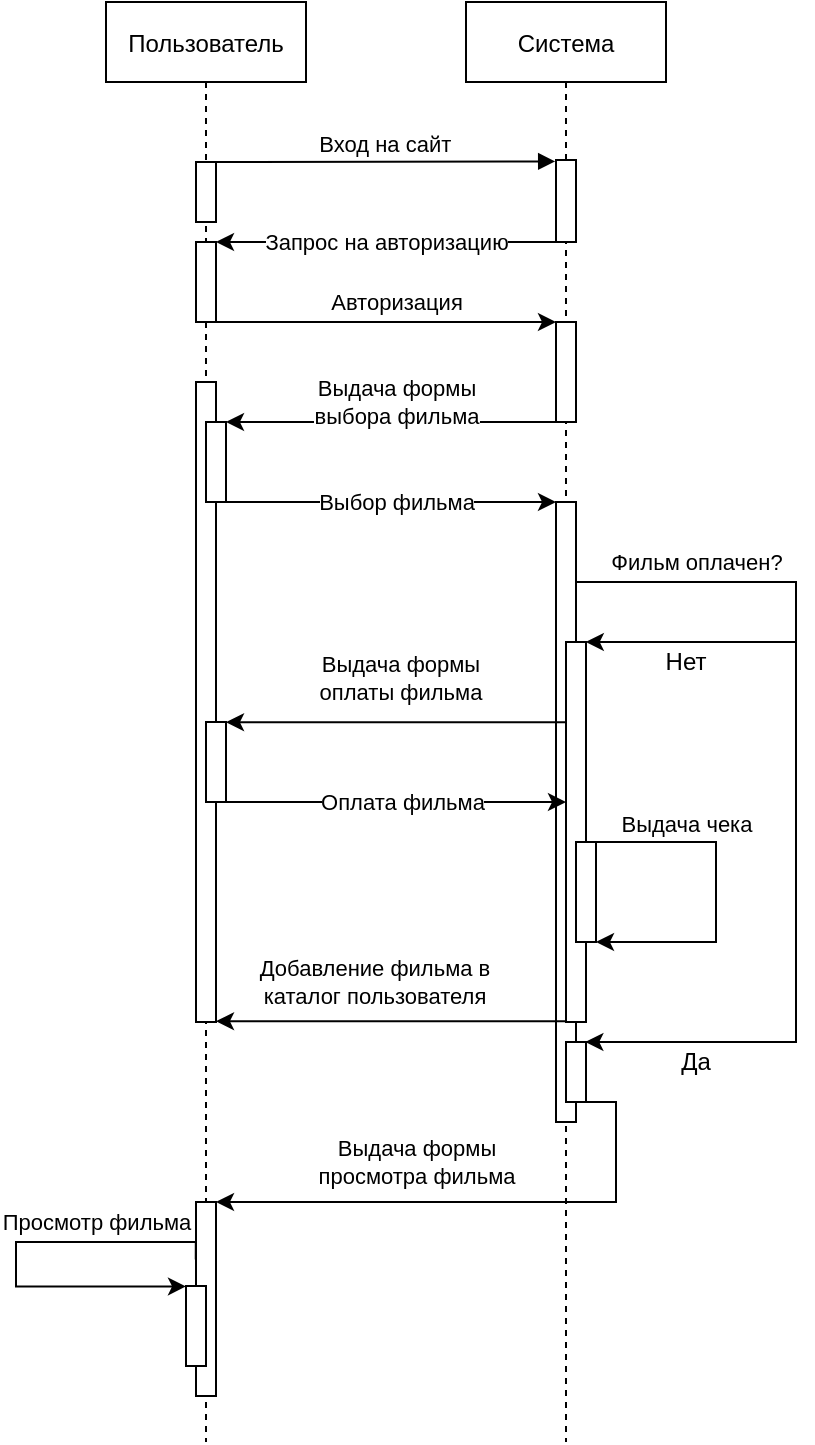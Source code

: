 <mxfile version="17.1.3" type="device"><diagram id="kgpKYQtTHZ0yAKxKKP6v" name="Page-1"><mxGraphModel dx="1185" dy="628" grid="1" gridSize="10" guides="1" tooltips="1" connect="1" arrows="1" fold="1" page="1" pageScale="1" pageWidth="850" pageHeight="1100" math="0" shadow="0"><root><mxCell id="0"/><mxCell id="1" parent="0"/><mxCell id="3nuBFxr9cyL0pnOWT2aG-1" value="Пользователь" style="shape=umlLifeline;perimeter=lifelinePerimeter;container=1;collapsible=0;recursiveResize=0;rounded=0;shadow=0;strokeWidth=1;" parent="1" vertex="1"><mxGeometry x="305" y="80" width="100" height="720" as="geometry"/></mxCell><mxCell id="Xeq3GtCyi01hs1h0YEW6-10" value="" style="points=[];perimeter=orthogonalPerimeter;rounded=0;shadow=0;strokeWidth=1;" parent="3nuBFxr9cyL0pnOWT2aG-1" vertex="1"><mxGeometry x="45" y="120" width="10" height="40" as="geometry"/></mxCell><mxCell id="Xeq3GtCyi01hs1h0YEW6-23" value="" style="points=[];perimeter=orthogonalPerimeter;rounded=0;shadow=0;strokeWidth=1;" parent="3nuBFxr9cyL0pnOWT2aG-1" vertex="1"><mxGeometry x="45" y="80" width="10" height="30" as="geometry"/></mxCell><mxCell id="Xeq3GtCyi01hs1h0YEW6-37" value="" style="points=[];perimeter=orthogonalPerimeter;rounded=0;shadow=0;strokeWidth=1;" parent="3nuBFxr9cyL0pnOWT2aG-1" vertex="1"><mxGeometry x="45" y="190" width="10" height="320" as="geometry"/></mxCell><mxCell id="Xeq3GtCyi01hs1h0YEW6-15" value="" style="points=[];perimeter=orthogonalPerimeter;rounded=0;shadow=0;strokeWidth=1;" parent="3nuBFxr9cyL0pnOWT2aG-1" vertex="1"><mxGeometry x="50" y="210" width="10" height="40" as="geometry"/></mxCell><mxCell id="Xeq3GtCyi01hs1h0YEW6-30" value="" style="points=[];perimeter=orthogonalPerimeter;rounded=0;shadow=0;strokeWidth=1;" parent="3nuBFxr9cyL0pnOWT2aG-1" vertex="1"><mxGeometry x="50" y="360" width="10" height="40" as="geometry"/></mxCell><mxCell id="3nuBFxr9cyL0pnOWT2aG-5" value="Система" style="shape=umlLifeline;perimeter=lifelinePerimeter;container=1;collapsible=0;recursiveResize=0;rounded=0;shadow=0;strokeWidth=1;" parent="1" vertex="1"><mxGeometry x="485" y="80" width="100" height="720" as="geometry"/></mxCell><mxCell id="3nuBFxr9cyL0pnOWT2aG-6" value="" style="points=[];perimeter=orthogonalPerimeter;rounded=0;shadow=0;strokeWidth=1;" parent="3nuBFxr9cyL0pnOWT2aG-5" vertex="1"><mxGeometry x="45" y="79" width="10" height="41" as="geometry"/></mxCell><mxCell id="Xeq3GtCyi01hs1h0YEW6-12" value="" style="points=[];perimeter=orthogonalPerimeter;rounded=0;shadow=0;strokeWidth=1;" parent="3nuBFxr9cyL0pnOWT2aG-5" vertex="1"><mxGeometry x="45" y="160" width="10" height="50" as="geometry"/></mxCell><mxCell id="Xeq3GtCyi01hs1h0YEW6-22" value="Фильм оплачен?" style="edgeStyle=orthogonalEdgeStyle;rounded=0;orthogonalLoop=1;jettySize=auto;html=1;entryX=0.967;entryY=0;entryDx=0;entryDy=0;entryPerimeter=0;" parent="3nuBFxr9cyL0pnOWT2aG-5" source="Xeq3GtCyi01hs1h0YEW6-18" target="I3OV1TS2Kks7aP-Wz6Qk-3" edge="1"><mxGeometry x="-0.731" y="10" relative="1" as="geometry"><mxPoint x="85" y="520" as="targetPoint"/><Array as="points"><mxPoint x="165" y="290"/><mxPoint x="165" y="520"/></Array><mxPoint as="offset"/></mxGeometry></mxCell><mxCell id="Xeq3GtCyi01hs1h0YEW6-18" value="" style="points=[];perimeter=orthogonalPerimeter;rounded=0;shadow=0;strokeWidth=1;" parent="3nuBFxr9cyL0pnOWT2aG-5" vertex="1"><mxGeometry x="45" y="250" width="10" height="310" as="geometry"/></mxCell><mxCell id="Xeq3GtCyi01hs1h0YEW6-20" value="" style="points=[];perimeter=orthogonalPerimeter;rounded=0;shadow=0;strokeWidth=1;" parent="3nuBFxr9cyL0pnOWT2aG-5" vertex="1"><mxGeometry x="50" y="320" width="10" height="190" as="geometry"/></mxCell><mxCell id="I3OV1TS2Kks7aP-Wz6Qk-3" value="" style="points=[];perimeter=orthogonalPerimeter;rounded=0;shadow=0;strokeWidth=1;" vertex="1" parent="3nuBFxr9cyL0pnOWT2aG-5"><mxGeometry x="50" y="520" width="10" height="30" as="geometry"/></mxCell><mxCell id="I3OV1TS2Kks7aP-Wz6Qk-4" value="" style="endArrow=classic;html=1;rounded=0;entryX=0.99;entryY=0;entryDx=0;entryDy=0;entryPerimeter=0;" edge="1" parent="3nuBFxr9cyL0pnOWT2aG-5" target="Xeq3GtCyi01hs1h0YEW6-20"><mxGeometry width="50" height="50" relative="1" as="geometry"><mxPoint x="165" y="320" as="sourcePoint"/><mxPoint x="145" y="320" as="targetPoint"/></mxGeometry></mxCell><mxCell id="I3OV1TS2Kks7aP-Wz6Qk-7" value="" style="points=[];perimeter=orthogonalPerimeter;rounded=0;shadow=0;strokeWidth=1;" vertex="1" parent="3nuBFxr9cyL0pnOWT2aG-5"><mxGeometry x="55" y="420" width="10" height="50" as="geometry"/></mxCell><mxCell id="I3OV1TS2Kks7aP-Wz6Qk-8" style="edgeStyle=orthogonalEdgeStyle;rounded=0;orthogonalLoop=1;jettySize=auto;html=1;" edge="1" parent="3nuBFxr9cyL0pnOWT2aG-5" source="I3OV1TS2Kks7aP-Wz6Qk-7"><mxGeometry relative="1" as="geometry"><mxPoint x="65" y="470" as="targetPoint"/><Array as="points"><mxPoint x="125" y="420"/><mxPoint x="125" y="470"/></Array></mxGeometry></mxCell><mxCell id="I3OV1TS2Kks7aP-Wz6Qk-9" value="Выдача чека" style="edgeLabel;html=1;align=center;verticalAlign=middle;resizable=0;points=[];" vertex="1" connectable="0" parent="I3OV1TS2Kks7aP-Wz6Qk-8"><mxGeometry x="-0.713" y="-1" relative="1" as="geometry"><mxPoint x="20" y="-10" as="offset"/></mxGeometry></mxCell><mxCell id="3nuBFxr9cyL0pnOWT2aG-8" value="Вход на сайт" style="verticalAlign=bottom;endArrow=block;entryX=-0.04;entryY=0.017;shadow=0;strokeWidth=1;exitX=0.967;exitY=0;exitDx=0;exitDy=0;exitPerimeter=0;entryDx=0;entryDy=0;entryPerimeter=0;" parent="1" source="Xeq3GtCyi01hs1h0YEW6-23" target="3nuBFxr9cyL0pnOWT2aG-6" edge="1"><mxGeometry relative="1" as="geometry"><mxPoint x="370" y="159" as="sourcePoint"/></mxGeometry></mxCell><mxCell id="Xeq3GtCyi01hs1h0YEW6-14" value="Авторизация" style="edgeStyle=orthogonalEdgeStyle;rounded=0;orthogonalLoop=1;jettySize=auto;html=1;" parent="1" source="Xeq3GtCyi01hs1h0YEW6-10" target="Xeq3GtCyi01hs1h0YEW6-12" edge="1"><mxGeometry x="0.059" y="10" relative="1" as="geometry"><Array as="points"><mxPoint x="450" y="240"/><mxPoint x="450" y="240"/></Array><mxPoint as="offset"/></mxGeometry></mxCell><mxCell id="Xeq3GtCyi01hs1h0YEW6-16" value="Запрос на авторизацию" style="edgeStyle=orthogonalEdgeStyle;rounded=0;orthogonalLoop=1;jettySize=auto;html=1;" parent="1" source="3nuBFxr9cyL0pnOWT2aG-6" target="Xeq3GtCyi01hs1h0YEW6-10" edge="1"><mxGeometry relative="1" as="geometry"><Array as="points"><mxPoint x="490" y="200"/><mxPoint x="490" y="200"/></Array></mxGeometry></mxCell><mxCell id="Xeq3GtCyi01hs1h0YEW6-17" value="Выдача формы&lt;br&gt;выбора фильма" style="edgeStyle=orthogonalEdgeStyle;rounded=0;orthogonalLoop=1;jettySize=auto;html=1;" parent="1" source="Xeq3GtCyi01hs1h0YEW6-12" target="Xeq3GtCyi01hs1h0YEW6-15" edge="1"><mxGeometry x="-0.03" y="-10" relative="1" as="geometry"><Array as="points"><mxPoint x="400" y="290"/><mxPoint x="400" y="290"/></Array><mxPoint as="offset"/></mxGeometry></mxCell><mxCell id="Xeq3GtCyi01hs1h0YEW6-19" value="Выбор фильма" style="edgeStyle=orthogonalEdgeStyle;rounded=0;orthogonalLoop=1;jettySize=auto;html=1;" parent="1" source="Xeq3GtCyi01hs1h0YEW6-15" target="Xeq3GtCyi01hs1h0YEW6-18" edge="1"><mxGeometry x="0.03" relative="1" as="geometry"><Array as="points"><mxPoint x="490" y="330"/><mxPoint x="490" y="330"/></Array><mxPoint as="offset"/></mxGeometry></mxCell><mxCell id="Xeq3GtCyi01hs1h0YEW6-31" value="Выдача формы&lt;br&gt;оплаты фильма" style="edgeStyle=orthogonalEdgeStyle;rounded=0;orthogonalLoop=1;jettySize=auto;html=1;exitX=-0.003;exitY=0.211;exitDx=0;exitDy=0;exitPerimeter=0;" parent="1" target="Xeq3GtCyi01hs1h0YEW6-30" edge="1" source="Xeq3GtCyi01hs1h0YEW6-20"><mxGeometry x="-0.03" y="-22" relative="1" as="geometry"><mxPoint x="530" y="442.029" as="sourcePoint"/><Array as="points"><mxPoint x="410" y="440"/><mxPoint x="410" y="440"/></Array><mxPoint as="offset"/></mxGeometry></mxCell><mxCell id="Xeq3GtCyi01hs1h0YEW6-32" value="Оплата фильма" style="edgeStyle=orthogonalEdgeStyle;rounded=0;orthogonalLoop=1;jettySize=auto;html=1;exitX=1;exitY=1;exitDx=0;exitDy=0;exitPerimeter=0;" parent="1" source="Xeq3GtCyi01hs1h0YEW6-30" edge="1"><mxGeometry x="0.03" relative="1" as="geometry"><mxPoint x="535" y="480" as="targetPoint"/><Array as="points"><mxPoint x="410" y="480"/><mxPoint x="410" y="480"/></Array><mxPoint as="offset"/><mxPoint x="370" y="480" as="sourcePoint"/></mxGeometry></mxCell><mxCell id="Xeq3GtCyi01hs1h0YEW6-38" value="Добавление фильма в&lt;br&gt;каталог пользователя" style="edgeStyle=orthogonalEdgeStyle;rounded=0;orthogonalLoop=1;jettySize=auto;html=1;exitX=0.003;exitY=0.998;exitDx=0;exitDy=0;exitPerimeter=0;" parent="1" edge="1"><mxGeometry x="0.097" y="-20" relative="1" as="geometry"><Array as="points"><mxPoint x="530" y="590"/><mxPoint x="530" y="590"/></Array><mxPoint as="offset"/><mxPoint x="535.03" y="589.62" as="sourcePoint"/><mxPoint x="360" y="589.619" as="targetPoint"/></mxGeometry></mxCell><mxCell id="Xeq3GtCyi01hs1h0YEW6-29" value="Просмотр фильма" style="edgeStyle=orthogonalEdgeStyle;rounded=0;orthogonalLoop=1;jettySize=auto;html=1;entryX=0;entryY=0.005;entryDx=0;entryDy=0;entryPerimeter=0;exitX=-0.012;exitY=0.296;exitDx=0;exitDy=0;exitPerimeter=0;" parent="1" target="Xeq3GtCyi01hs1h0YEW6-28" edge="1" source="I3OV1TS2Kks7aP-Wz6Qk-2"><mxGeometry x="-0.43" y="-10" relative="1" as="geometry"><mxPoint x="360.0" y="709.007" as="sourcePoint"/><mxPoint x="370" y="722" as="targetPoint"/><Array as="points"><mxPoint x="350" y="700"/><mxPoint x="260" y="700"/><mxPoint x="260" y="722"/></Array><mxPoint as="offset"/></mxGeometry></mxCell><mxCell id="I3OV1TS2Kks7aP-Wz6Qk-2" value="" style="points=[];perimeter=orthogonalPerimeter;rounded=0;shadow=0;strokeWidth=1;" vertex="1" parent="1"><mxGeometry x="350" y="680" width="10" height="97" as="geometry"/></mxCell><mxCell id="Xeq3GtCyi01hs1h0YEW6-28" value="" style="points=[];perimeter=orthogonalPerimeter;rounded=0;shadow=0;strokeWidth=1;" parent="1" vertex="1"><mxGeometry x="345" y="722" width="10" height="40" as="geometry"/></mxCell><mxCell id="Xeq3GtCyi01hs1h0YEW6-27" value="Выдача формы&lt;br&gt;просмотра фильма" style="edgeStyle=orthogonalEdgeStyle;rounded=0;orthogonalLoop=1;jettySize=auto;html=1;entryX=1;entryY=0;entryDx=0;entryDy=0;entryPerimeter=0;" parent="1" target="I3OV1TS2Kks7aP-Wz6Qk-2" edge="1"><mxGeometry x="0.259" y="-20" relative="1" as="geometry"><mxPoint x="550" y="630" as="sourcePoint"/><Array as="points"><mxPoint x="545" y="630"/><mxPoint x="560" y="630"/><mxPoint x="560" y="680"/></Array><mxPoint as="offset"/><mxPoint x="380" y="677" as="targetPoint"/></mxGeometry></mxCell><mxCell id="I3OV1TS2Kks7aP-Wz6Qk-5" value="Нет" style="text;html=1;strokeColor=none;fillColor=none;align=center;verticalAlign=middle;whiteSpace=wrap;rounded=0;" vertex="1" parent="1"><mxGeometry x="580" y="400" width="30" height="20" as="geometry"/></mxCell><mxCell id="I3OV1TS2Kks7aP-Wz6Qk-6" value="Да" style="text;html=1;strokeColor=none;fillColor=none;align=center;verticalAlign=middle;whiteSpace=wrap;rounded=0;" vertex="1" parent="1"><mxGeometry x="585" y="600" width="30" height="20" as="geometry"/></mxCell></root></mxGraphModel></diagram></mxfile>